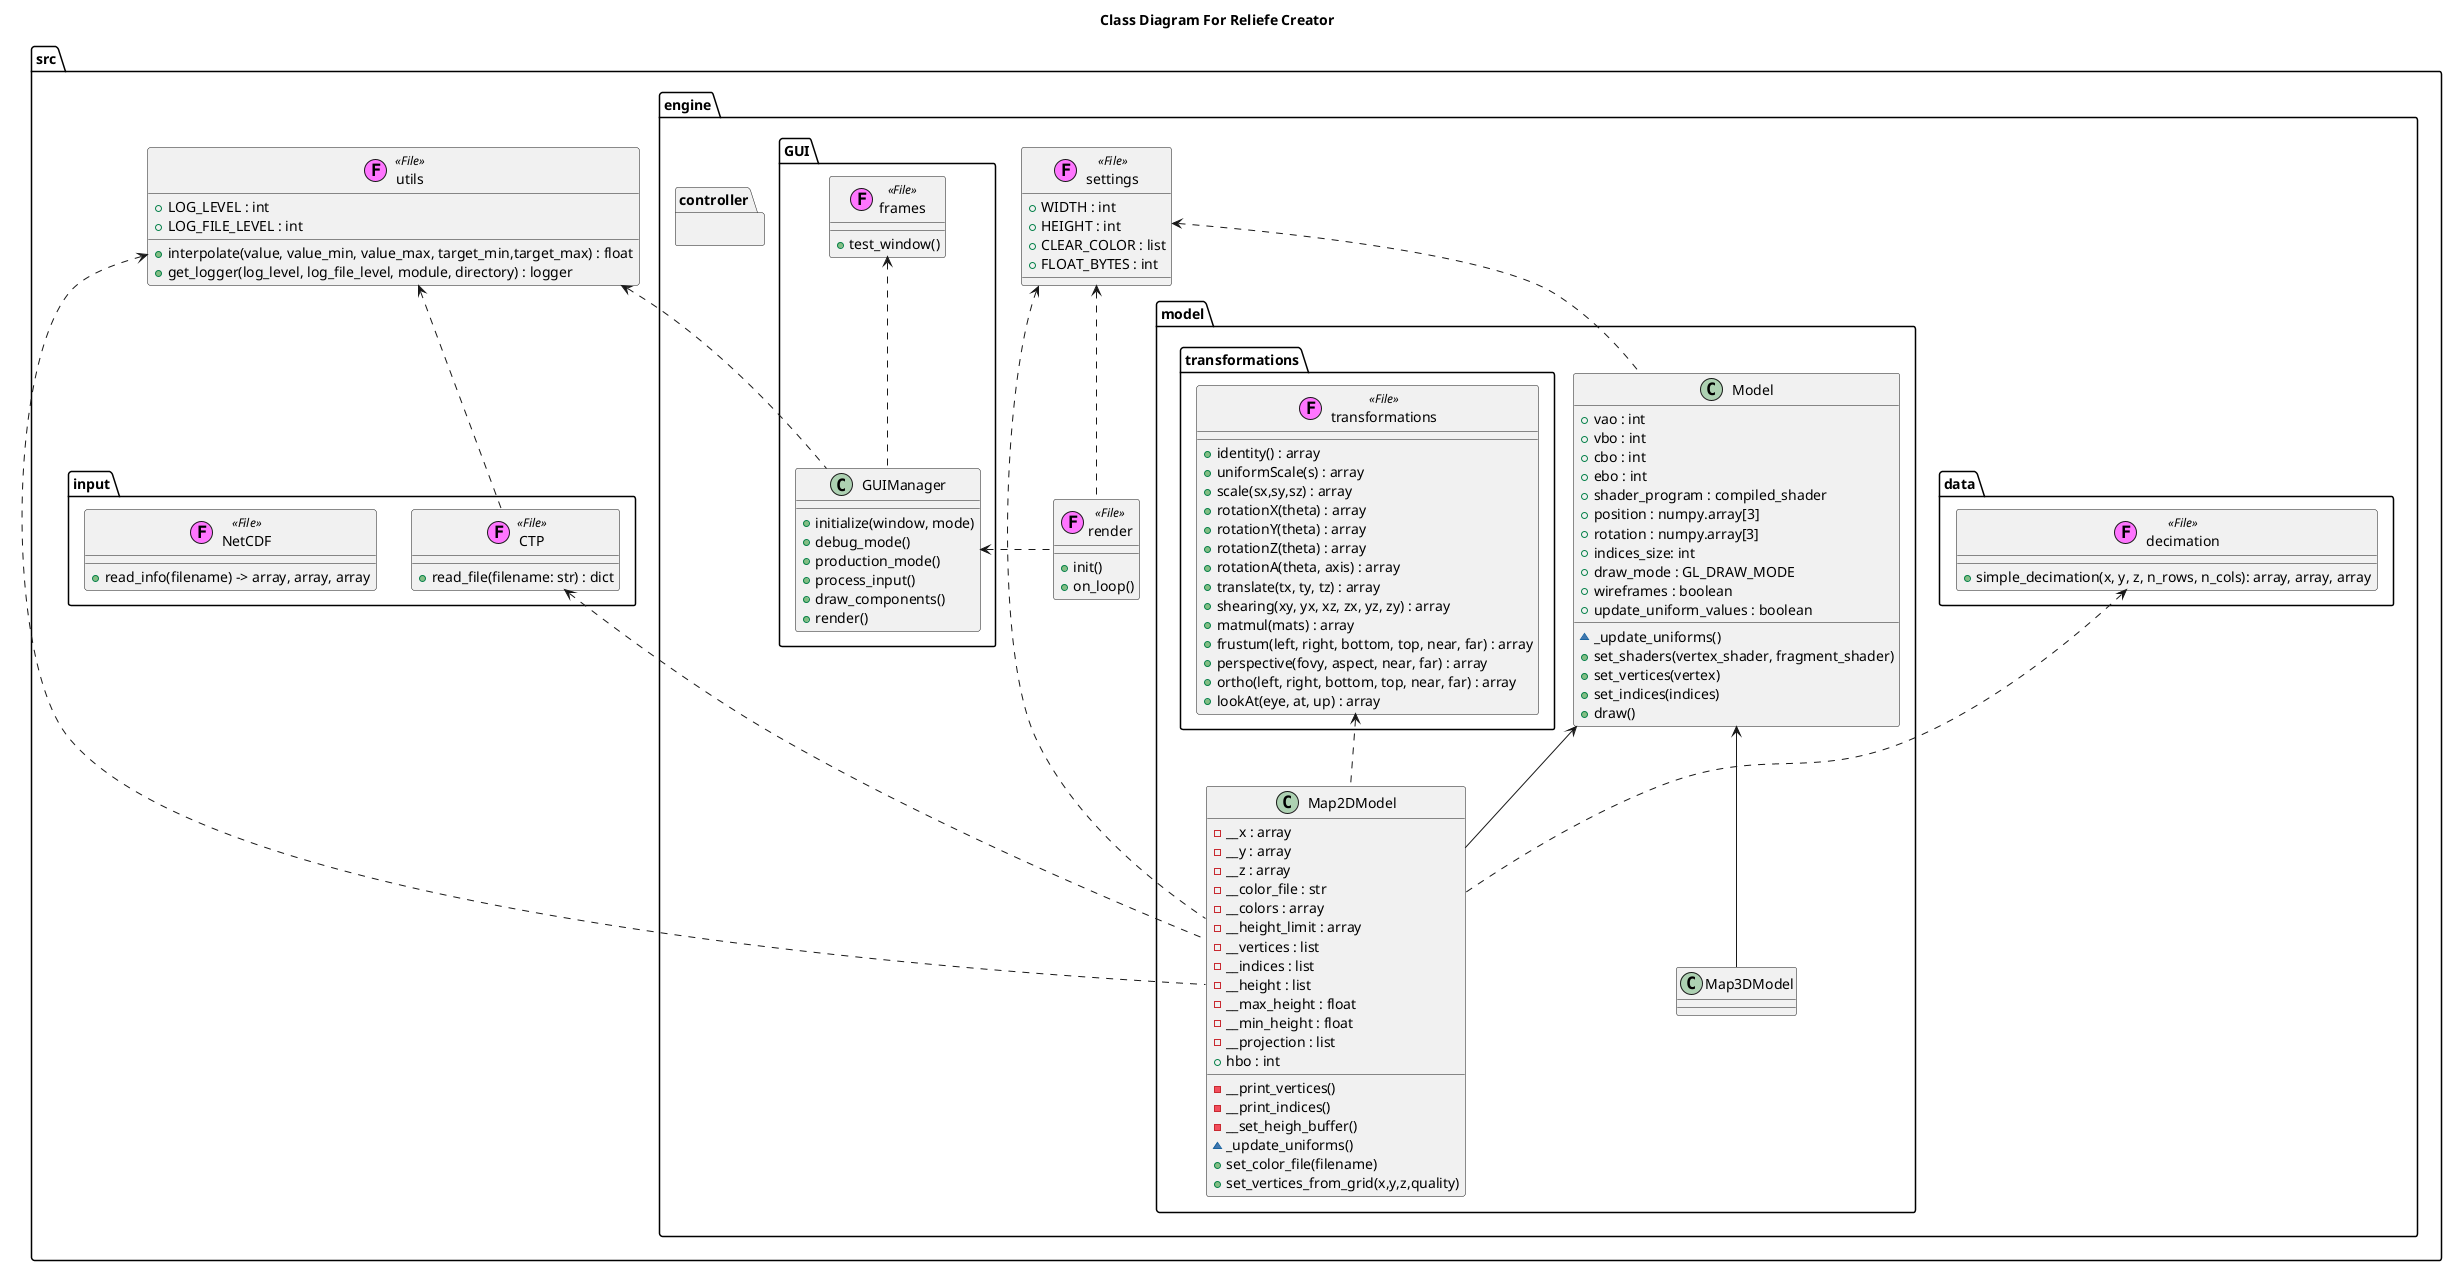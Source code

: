 @startuml

' Variable definition
!$file = "(F,#ff75ff) File"

' Configuration definition
title Class Diagram For Reliefe Creator
set namespaceSeparator .

' Package hierarchy
package src {
    package engine {
        package model {
            package transformations {}
        }
        package data {}
        package controller {}
        package GUI {}
    }
    package input {}
}


' Classes definition
class src.engine.GUI.frames <<$file>>{
    + test_window()
}

class src.engine.GUI.GUIManager{
    + initialize(window, mode)
    + debug_mode()
    + production_mode()
    + process_input()
    + draw_components()
    + render()
}

class src.engine.settings << $file >>{
    + WIDTH : int
    + HEIGHT : int
    + CLEAR_COLOR : list
    + FLOAT_BYTES : int
}

class src.engine.model.transformations.transformations <<$file>> {
    + identity() : array
    + uniformScale(s) : array
    + scale(sx,sy,sz) : array
    + rotationX(theta) : array
    + rotationY(theta) : array
    + rotationZ(theta) : array
    + rotationA(theta, axis) : array
    + translate(tx, ty, tz) : array
    + shearing(xy, yx, xz, zx, yz, zy) : array
    + matmul(mats) : array
    + frustum(left, right, bottom, top, near, far) : array
    + perspective(fovy, aspect, near, far) : array
    + ortho(left, right, bottom, top, near, far) : array
    + lookAt(eye, at, up) : array
}


class src.engine.model.Model {

    + vao : int
    + vbo : int
    + cbo : int
    + ebo : int
    + shader_program : compiled_shader
    + position : numpy.array[3]
    + rotation : numpy.array[3]
    + indices_size: int
    + draw_mode : GL_DRAW_MODE
    + wireframes : boolean
    + update_uniform_values : boolean

    ~ _update_uniforms()
    + set_shaders(vertex_shader, fragment_shader)
    + set_vertices(vertex)
    + set_indices(indices)
    + draw()
}

class src.engine.render << $file >>{
    + init()
    + on_loop()
}

class src.input.NetCDF <<$file>> {
    + read_info(filename) -> array, array, array
}

class src.engine.data.decimation <<$file>>{
    + simple_decimation(x, y, z, n_rows, n_cols): array, array, array
}

class src.utils <<$file>>{
    + LOG_LEVEL : int
    + LOG_FILE_LEVEL : int
    + interpolate(value, value_min, value_max, target_min,target_max) : float
    + get_logger(log_level, log_file_level, module, directory) : logger
}

class src.engine.model.Map2DModel{
    - __x : array
    - __y : array
    - __z : array
    - __color_file : str
    - __colors : array
    - __height_limit : array
    - __vertices : list
    - __indices : list
    - __height : list
    - __max_height : float
    - __min_height : float
    - __projection : list
    + hbo : int

    - __print_vertices()
    - __print_indices()
    - __set_heigh_buffer()
    ~ _update_uniforms()
    + set_color_file(filename)
    + set_vertices_from_grid(x,y,z,quality)

}

class src.input.CTP <<$file>> {
    + read_file(filename: str) : dict
}

class src.engine.model.Map3DModel{

}

'class src.main <<$file>> {
'
'}


' herency
src.engine.model.Map2DModel -u-> src.engine.model.Model
src.engine.model.Map3DModel -u-> src.engine.model.Model

' uses
src.engine.model.Map2DModel -u.> src.engine.data.decimation
src.engine.model.Map2DModel -u.> src.engine.settings
src.engine.model.Map2DModel -u.> src.engine.model.transformations.transformations
src.engine.model.Map2DModel -u.> src.input.CTP
src.engine.model.Map2DModel -u.> src.utils

src.input.CTP -u.> src.utils

src.engine.model.Model -u.> src.engine.settings

src.engine.render -u.> src.engine.settings
src.engine.render -l.> src.engine.GUI.GUIManager

' Uncomment to check main file
'src.main -u.> src.utils
'src.main -u.> src.engine.render
'src.main -u.> src.input.NetCDF
'src.main -u.> src.engine.GUI.GUIManager
'src.main -u.> src.engine.model.Map2DModel

src.engine.GUI.GUIManager -u.> src.utils
src.engine.GUI.GUIManager -u.> src.engine.GUI.frames

@enduml